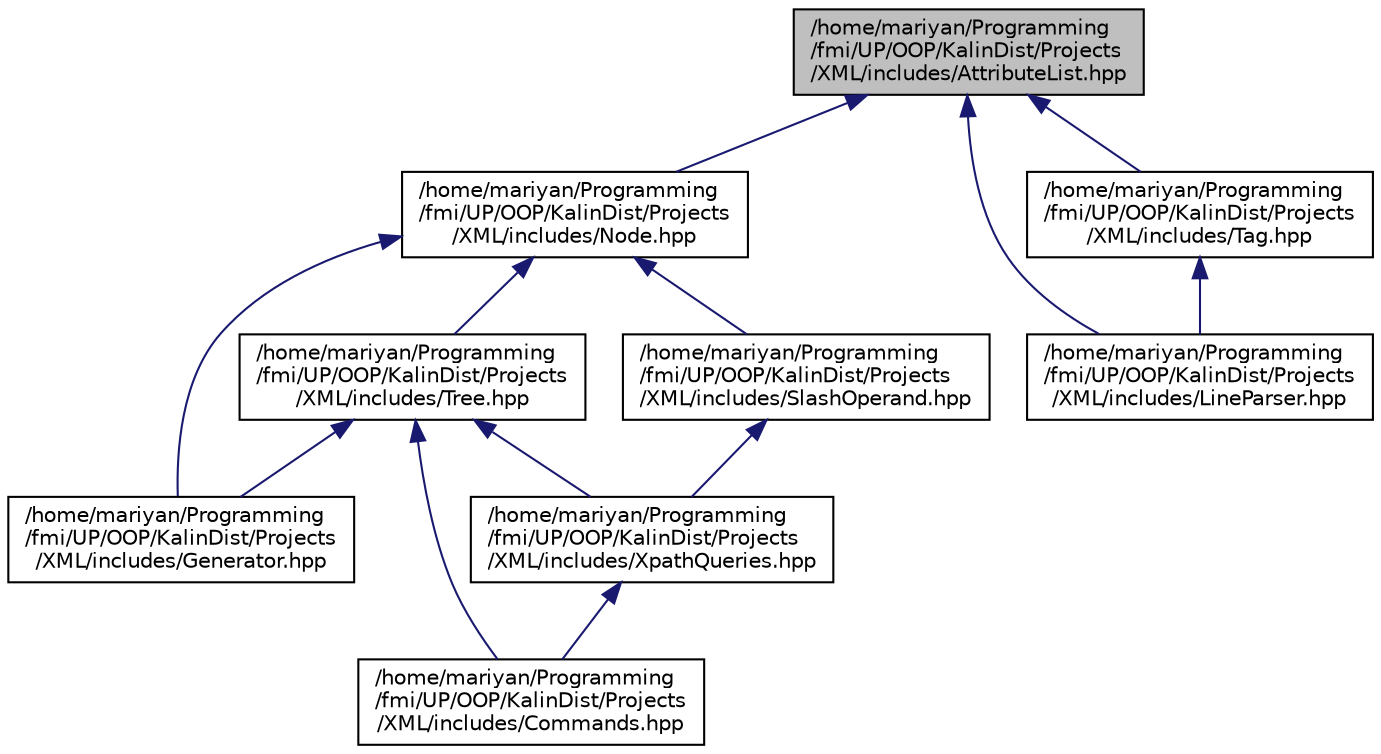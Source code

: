 digraph "/home/mariyan/Programming/fmi/UP/OOP/KalinDist/Projects/XML/includes/AttributeList.hpp"
{
  edge [fontname="Helvetica",fontsize="10",labelfontname="Helvetica",labelfontsize="10"];
  node [fontname="Helvetica",fontsize="10",shape=record];
  Node3 [label="/home/mariyan/Programming\l/fmi/UP/OOP/KalinDist/Projects\l/XML/includes/AttributeList.hpp",height=0.2,width=0.4,color="black", fillcolor="grey75", style="filled", fontcolor="black"];
  Node3 -> Node4 [dir="back",color="midnightblue",fontsize="10",style="solid",fontname="Helvetica"];
  Node4 [label="/home/mariyan/Programming\l/fmi/UP/OOP/KalinDist/Projects\l/XML/includes/Node.hpp",height=0.2,width=0.4,color="black", fillcolor="white", style="filled",URL="$_node_8hpp.html"];
  Node4 -> Node5 [dir="back",color="midnightblue",fontsize="10",style="solid",fontname="Helvetica"];
  Node5 [label="/home/mariyan/Programming\l/fmi/UP/OOP/KalinDist/Projects\l/XML/includes/Tree.hpp",height=0.2,width=0.4,color="black", fillcolor="white", style="filled",URL="$_tree_8hpp.html"];
  Node5 -> Node6 [dir="back",color="midnightblue",fontsize="10",style="solid",fontname="Helvetica"];
  Node6 [label="/home/mariyan/Programming\l/fmi/UP/OOP/KalinDist/Projects\l/XML/includes/Commands.hpp",height=0.2,width=0.4,color="black", fillcolor="white", style="filled",URL="$_commands_8hpp.html"];
  Node5 -> Node7 [dir="back",color="midnightblue",fontsize="10",style="solid",fontname="Helvetica"];
  Node7 [label="/home/mariyan/Programming\l/fmi/UP/OOP/KalinDist/Projects\l/XML/includes/XpathQueries.hpp",height=0.2,width=0.4,color="black", fillcolor="white", style="filled",URL="$_xpath_queries_8hpp.html"];
  Node7 -> Node6 [dir="back",color="midnightblue",fontsize="10",style="solid",fontname="Helvetica"];
  Node5 -> Node8 [dir="back",color="midnightblue",fontsize="10",style="solid",fontname="Helvetica"];
  Node8 [label="/home/mariyan/Programming\l/fmi/UP/OOP/KalinDist/Projects\l/XML/includes/Generator.hpp",height=0.2,width=0.4,color="black", fillcolor="white", style="filled",URL="$_generator_8hpp.html"];
  Node4 -> Node9 [dir="back",color="midnightblue",fontsize="10",style="solid",fontname="Helvetica"];
  Node9 [label="/home/mariyan/Programming\l/fmi/UP/OOP/KalinDist/Projects\l/XML/includes/SlashOperand.hpp",height=0.2,width=0.4,color="black", fillcolor="white", style="filled",URL="$_slash_operand_8hpp.html"];
  Node9 -> Node7 [dir="back",color="midnightblue",fontsize="10",style="solid",fontname="Helvetica"];
  Node4 -> Node8 [dir="back",color="midnightblue",fontsize="10",style="solid",fontname="Helvetica"];
  Node3 -> Node10 [dir="back",color="midnightblue",fontsize="10",style="solid",fontname="Helvetica"];
  Node10 [label="/home/mariyan/Programming\l/fmi/UP/OOP/KalinDist/Projects\l/XML/includes/Tag.hpp",height=0.2,width=0.4,color="black", fillcolor="white", style="filled",URL="$_tag_8hpp.html"];
  Node10 -> Node11 [dir="back",color="midnightblue",fontsize="10",style="solid",fontname="Helvetica"];
  Node11 [label="/home/mariyan/Programming\l/fmi/UP/OOP/KalinDist/Projects\l/XML/includes/LineParser.hpp",height=0.2,width=0.4,color="black", fillcolor="white", style="filled",URL="$_line_parser_8hpp.html"];
  Node3 -> Node11 [dir="back",color="midnightblue",fontsize="10",style="solid",fontname="Helvetica"];
}
